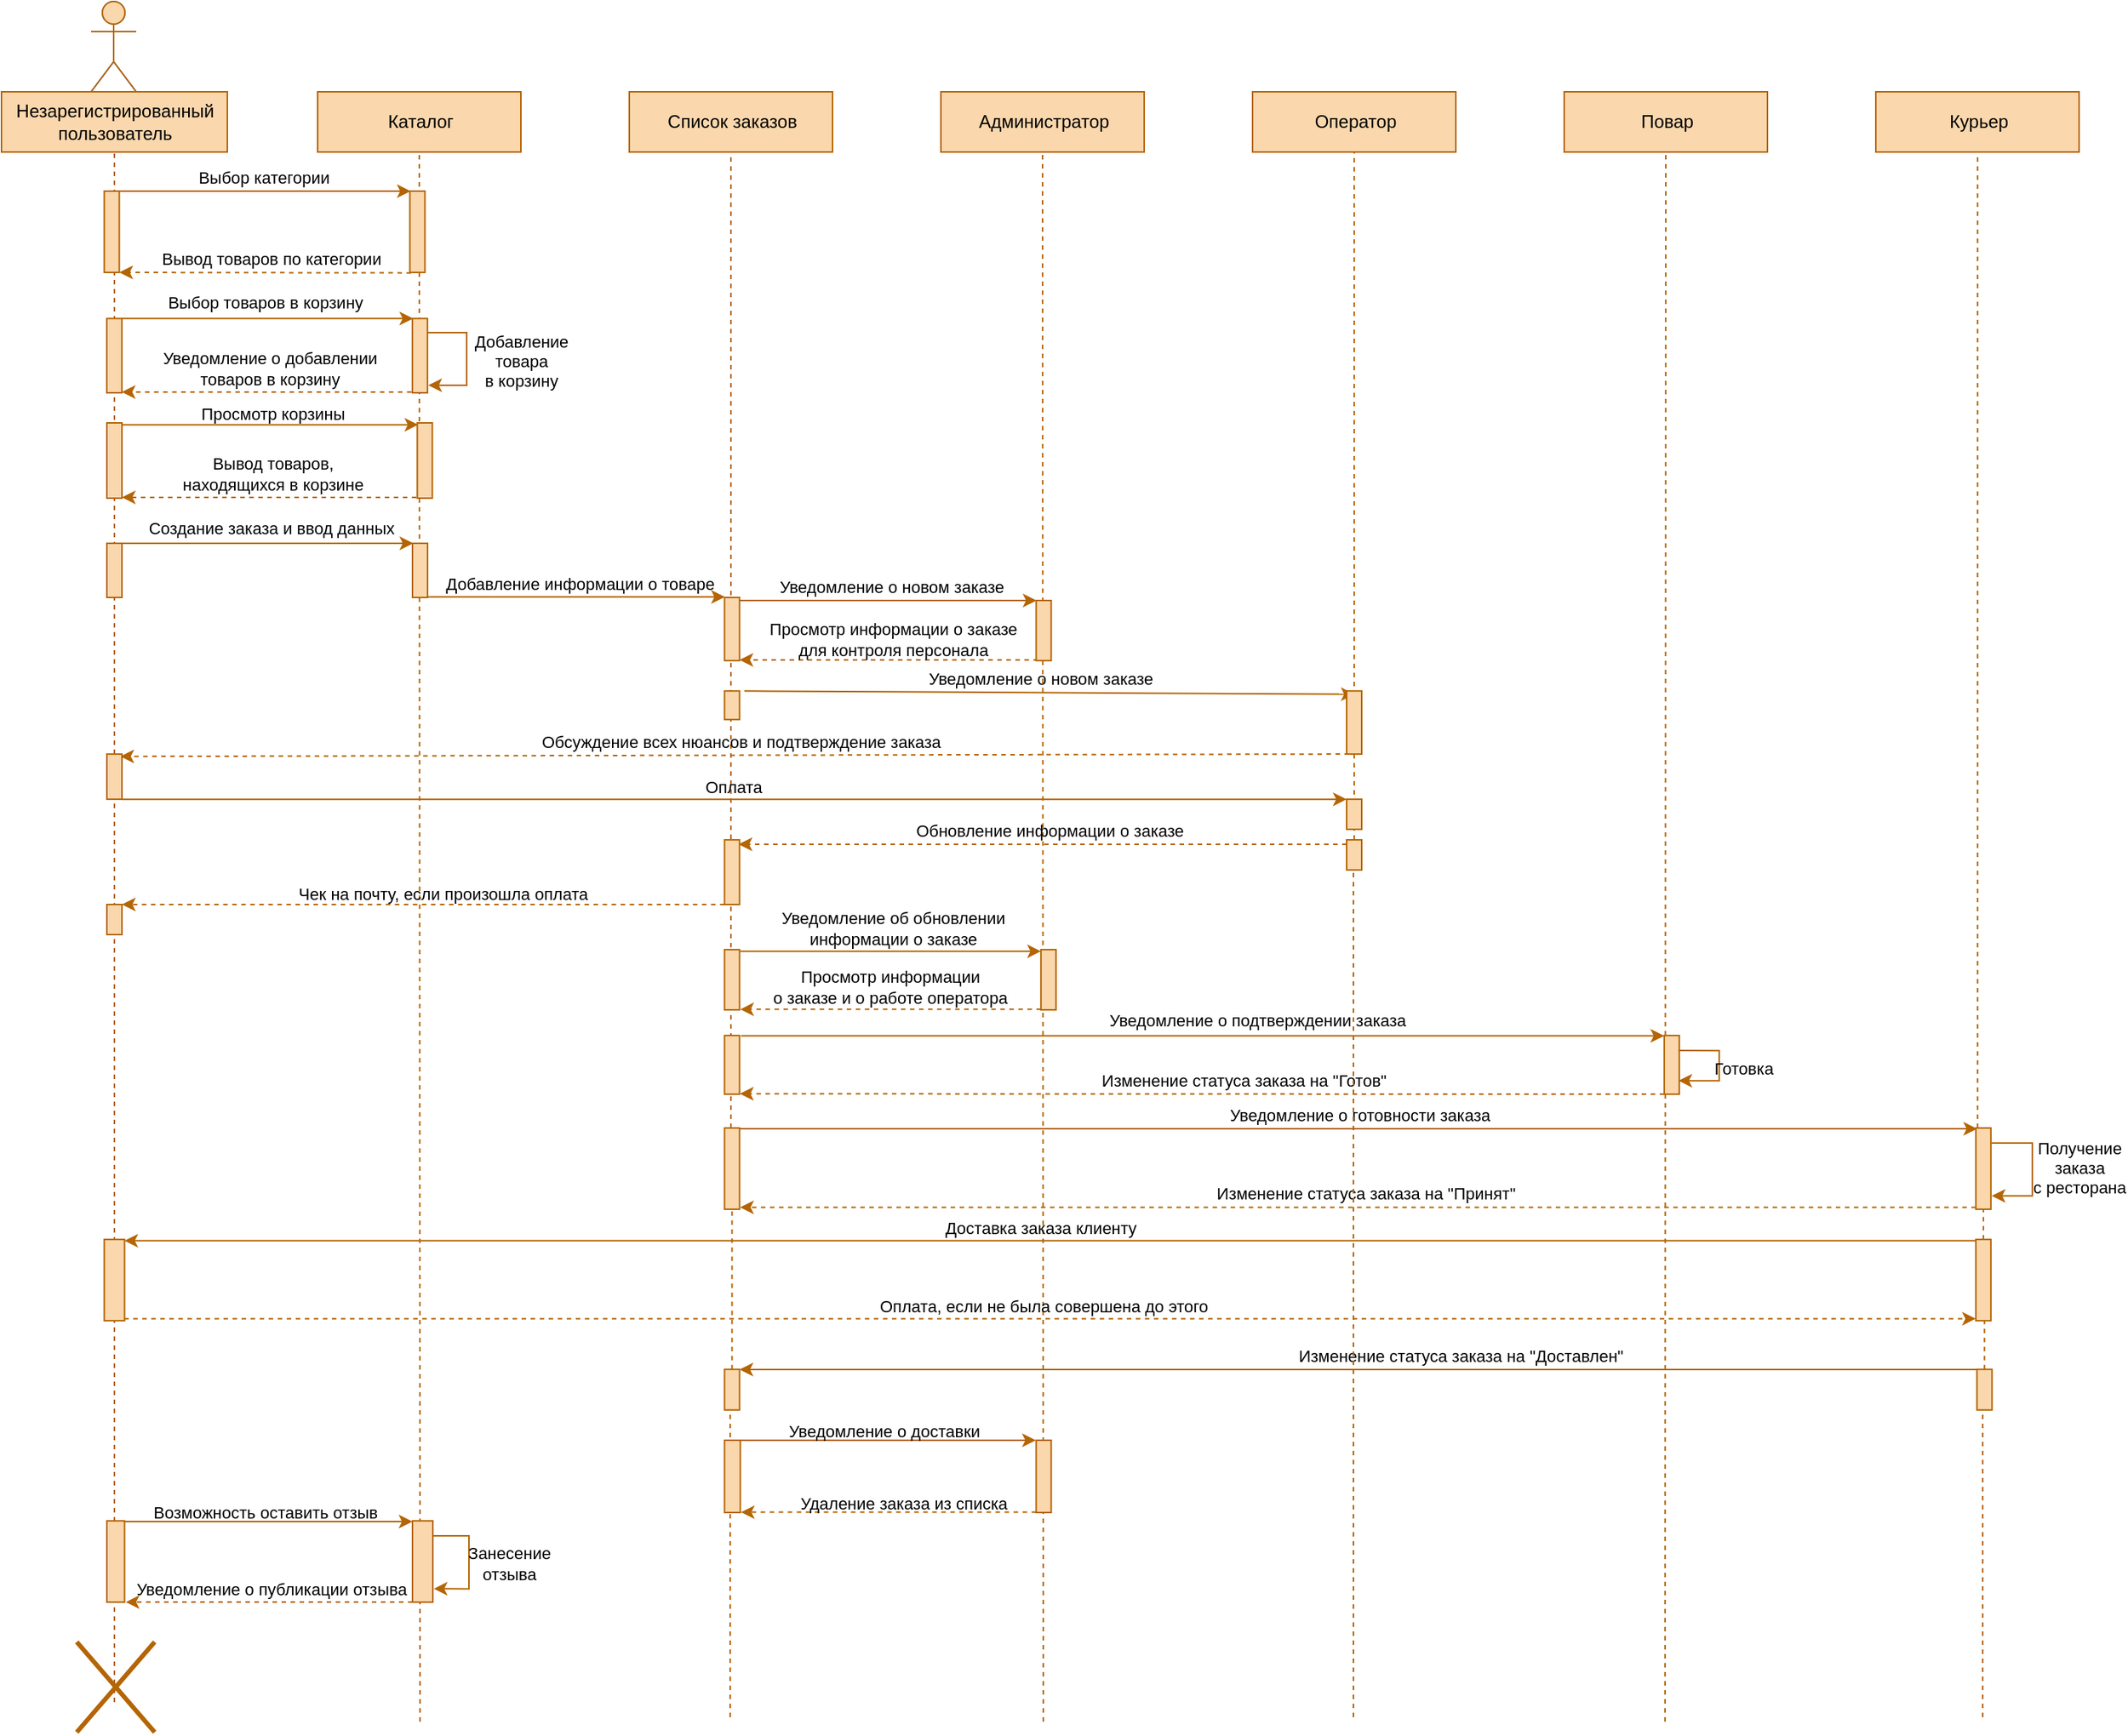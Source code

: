<mxfile version="20.7.4" type="github">
  <diagram id="RHAZrWQLRDkT96S_gRnY" name="Диаграмма2 || Доставка Суши">
    <mxGraphModel dx="2390" dy="1327" grid="0" gridSize="10" guides="1" tooltips="1" connect="1" arrows="1" fold="1" page="0" pageScale="1" pageWidth="827" pageHeight="1169" math="0" shadow="0">
      <root>
        <mxCell id="0" />
        <mxCell id="1" parent="0" />
        <mxCell id="8JBFVGu5TRE_8UB1eVMB-11" value="" style="endArrow=none;dashed=1;html=1;strokeWidth=1;rounded=0;startArrow=none;fillColor=#fad7ac;strokeColor=#b46504;" parent="1" target="-lnSjmOPSwvC8dsKI3XS-112" edge="1">
          <mxGeometry width="50" height="50" relative="1" as="geometry">
            <mxPoint x="544" y="1140" as="sourcePoint" />
            <mxPoint x="543.75" y="792" as="targetPoint" />
          </mxGeometry>
        </mxCell>
        <mxCell id="8JBFVGu5TRE_8UB1eVMB-4" value="" style="endArrow=none;dashed=1;html=1;strokeWidth=1;rounded=0;startArrow=none;fillColor=#fad7ac;strokeColor=#b46504;" parent="1" source="-lnSjmOPSwvC8dsKI3XS-112" target="-lnSjmOPSwvC8dsKI3XS-79" edge="1">
          <mxGeometry width="50" height="50" relative="1" as="geometry">
            <mxPoint x="548.93" y="1070.06" as="sourcePoint" />
            <mxPoint x="548.439" y="27.06" as="targetPoint" />
          </mxGeometry>
        </mxCell>
        <mxCell id="8JBFVGu5TRE_8UB1eVMB-5" value="" style="endArrow=none;dashed=1;html=1;strokeWidth=1;rounded=0;startArrow=none;fillColor=#fad7ac;strokeColor=#b46504;" parent="1" source="-lnSjmOPSwvC8dsKI3XS-85" target="-lnSjmOPSwvC8dsKI3XS-80" edge="1">
          <mxGeometry width="50" height="50" relative="1" as="geometry">
            <mxPoint x="1376.43" y="971.06" as="sourcePoint" />
            <mxPoint x="1376.43" y="27.06" as="targetPoint" />
          </mxGeometry>
        </mxCell>
        <mxCell id="-lnSjmOPSwvC8dsKI3XS-1" value="Незарегистрированный&lt;br&gt;пользователь" style="html=1;rounded=0;fillColor=#fad7ac;strokeColor=#b46504;" parent="1" vertex="1">
          <mxGeometry x="60" y="60" width="150" height="40" as="geometry" />
        </mxCell>
        <mxCell id="-lnSjmOPSwvC8dsKI3XS-2" value="" style="endArrow=none;dashed=1;html=1;strokeWidth=1;rounded=0;startArrow=none;fillColor=#fad7ac;strokeColor=#b46504;" parent="1" target="-lnSjmOPSwvC8dsKI3XS-1" edge="1">
          <mxGeometry width="50" height="50" relative="1" as="geometry">
            <mxPoint x="135" y="1130" as="sourcePoint" />
            <mxPoint x="134.08" y="123" as="targetPoint" />
          </mxGeometry>
        </mxCell>
        <mxCell id="-lnSjmOPSwvC8dsKI3XS-3" value="" style="shape=umlActor;verticalLabelPosition=bottom;verticalAlign=top;html=1;rounded=0;fillColor=#dae8fc;strokeColor=#6c8ebf;" parent="1" vertex="1">
          <mxGeometry x="119.5" width="30" height="60" as="geometry" />
        </mxCell>
        <mxCell id="-lnSjmOPSwvC8dsKI3XS-4" value="Каталог" style="html=1;rounded=0;fillColor=#dae8fc;strokeColor=#6c8ebf;" parent="1" vertex="1">
          <mxGeometry x="270" y="60" width="135" height="40" as="geometry" />
        </mxCell>
        <mxCell id="-lnSjmOPSwvC8dsKI3XS-5" value="" style="endArrow=none;dashed=1;html=1;strokeWidth=1;rounded=0;startArrow=none;fillColor=#fad7ac;strokeColor=#b46504;" parent="1" target="-lnSjmOPSwvC8dsKI3XS-4" edge="1">
          <mxGeometry width="50" height="50" relative="1" as="geometry">
            <mxPoint x="338" y="1143" as="sourcePoint" />
            <mxPoint x="337.08" y="123" as="targetPoint" />
          </mxGeometry>
        </mxCell>
        <mxCell id="-lnSjmOPSwvC8dsKI3XS-13" value="" style="html=1;points=[];perimeter=orthogonalPerimeter;rounded=0;fillColor=#fad7ac;strokeColor=#b46504;" parent="1" vertex="1">
          <mxGeometry x="331.25" y="126" width="10" height="54" as="geometry" />
        </mxCell>
        <mxCell id="-lnSjmOPSwvC8dsKI3XS-14" value="" style="endArrow=classic;html=1;rounded=0;fillColor=#fad7ac;strokeColor=#b46504;" parent="1" edge="1">
          <mxGeometry width="50" height="50" relative="1" as="geometry">
            <mxPoint x="138.25" y="126" as="sourcePoint" />
            <mxPoint x="331.75" y="126" as="targetPoint" />
          </mxGeometry>
        </mxCell>
        <mxCell id="-lnSjmOPSwvC8dsKI3XS-15" value="Выбор категории" style="edgeLabel;html=1;align=center;verticalAlign=middle;resizable=0;points=[];rounded=0;labelBackgroundColor=none;" parent="-lnSjmOPSwvC8dsKI3XS-14" vertex="1" connectable="0">
          <mxGeometry x="-0.217" relative="1" as="geometry">
            <mxPoint x="19" y="-9" as="offset" />
          </mxGeometry>
        </mxCell>
        <mxCell id="-lnSjmOPSwvC8dsKI3XS-16" value="" style="endArrow=classic;html=1;rounded=0;fillColor=#fad7ac;strokeColor=#b46504;dashed=1;exitX=0.075;exitY=1.006;exitDx=0;exitDy=0;exitPerimeter=0;" parent="1" edge="1" target="sTfGjPoin-vk9VNCby7z-12" source="-lnSjmOPSwvC8dsKI3XS-13">
          <mxGeometry width="50" height="50" relative="1" as="geometry">
            <mxPoint x="332.67" y="190.002" as="sourcePoint" />
            <mxPoint x="138.25" y="190.002" as="targetPoint" />
          </mxGeometry>
        </mxCell>
        <mxCell id="-lnSjmOPSwvC8dsKI3XS-17" value="Вывод товаров по категории" style="edgeLabel;html=1;align=center;verticalAlign=middle;resizable=0;points=[];rounded=0;labelBackgroundColor=none;" parent="-lnSjmOPSwvC8dsKI3XS-16" vertex="1" connectable="0">
          <mxGeometry x="-0.217" relative="1" as="geometry">
            <mxPoint x="-17" y="-9" as="offset" />
          </mxGeometry>
        </mxCell>
        <mxCell id="-lnSjmOPSwvC8dsKI3XS-18" value="Список заказов" style="html=1;rounded=0;fillColor=#fad7ac;strokeColor=#b46504;" parent="1" vertex="1">
          <mxGeometry x="477" y="60" width="135" height="40" as="geometry" />
        </mxCell>
        <mxCell id="-lnSjmOPSwvC8dsKI3XS-19" value="" style="endArrow=none;dashed=1;html=1;strokeWidth=1;rounded=0;startArrow=none;fillColor=#fad7ac;strokeColor=#b46504;" parent="1" source="-lnSjmOPSwvC8dsKI3XS-79" target="-lnSjmOPSwvC8dsKI3XS-18" edge="1">
          <mxGeometry width="50" height="50" relative="1" as="geometry">
            <mxPoint x="545" y="1143" as="sourcePoint" />
            <mxPoint x="544.08" y="123" as="targetPoint" />
          </mxGeometry>
        </mxCell>
        <mxCell id="-lnSjmOPSwvC8dsKI3XS-22" value="Оператор" style="html=1;rounded=0;fillColor=#fad7ac;strokeColor=#b46504;" parent="1" vertex="1">
          <mxGeometry x="891" y="60" width="135" height="40" as="geometry" />
        </mxCell>
        <mxCell id="-lnSjmOPSwvC8dsKI3XS-23" value="Администратор" style="html=1;rounded=0;fillColor=#fad7ac;strokeColor=#b46504;" parent="1" vertex="1">
          <mxGeometry x="684" y="60" width="135" height="40" as="geometry" />
        </mxCell>
        <mxCell id="-lnSjmOPSwvC8dsKI3XS-24" value="" style="endArrow=none;dashed=1;html=1;strokeWidth=1;rounded=0;startArrow=none;fillColor=#fad7ac;strokeColor=#b46504;" parent="1" target="-lnSjmOPSwvC8dsKI3XS-23" edge="1">
          <mxGeometry width="50" height="50" relative="1" as="geometry">
            <mxPoint x="752" y="1143" as="sourcePoint" />
            <mxPoint x="751.08" y="123" as="targetPoint" />
          </mxGeometry>
        </mxCell>
        <mxCell id="-lnSjmOPSwvC8dsKI3XS-25" value="" style="html=1;points=[];perimeter=orthogonalPerimeter;rounded=0;fillColor=#fad7ac;strokeColor=#b46504;" parent="1" vertex="1">
          <mxGeometry x="130" y="360" width="10" height="36" as="geometry" />
        </mxCell>
        <mxCell id="-lnSjmOPSwvC8dsKI3XS-26" value="" style="html=1;points=[];perimeter=orthogonalPerimeter;rounded=0;fillColor=#fad7ac;strokeColor=#b46504;" parent="1" vertex="1">
          <mxGeometry x="333" y="360" width="10" height="36" as="geometry" />
        </mxCell>
        <mxCell id="-lnSjmOPSwvC8dsKI3XS-27" value="" style="endArrow=classic;html=1;rounded=0;fillColor=#fad7ac;strokeColor=#b46504;" parent="1" edge="1">
          <mxGeometry width="50" height="50" relative="1" as="geometry">
            <mxPoint x="140" y="360" as="sourcePoint" />
            <mxPoint x="333.5" y="360" as="targetPoint" />
          </mxGeometry>
        </mxCell>
        <mxCell id="-lnSjmOPSwvC8dsKI3XS-28" value="Создание заказа и ввод данных" style="edgeLabel;html=1;align=center;verticalAlign=middle;resizable=0;points=[];rounded=0;labelBackgroundColor=none;" parent="-lnSjmOPSwvC8dsKI3XS-27" vertex="1" connectable="0">
          <mxGeometry x="-0.217" relative="1" as="geometry">
            <mxPoint x="23" y="-10" as="offset" />
          </mxGeometry>
        </mxCell>
        <mxCell id="-lnSjmOPSwvC8dsKI3XS-30" value="" style="endArrow=classic;html=1;rounded=0;fillColor=#fad7ac;strokeColor=#b46504;" parent="1" edge="1">
          <mxGeometry width="50" height="50" relative="1" as="geometry">
            <mxPoint x="343" y="395.66" as="sourcePoint" />
            <mxPoint x="540.5" y="395.66" as="targetPoint" />
          </mxGeometry>
        </mxCell>
        <mxCell id="-lnSjmOPSwvC8dsKI3XS-31" value="Добавление информации о товаре" style="edgeLabel;html=1;align=center;verticalAlign=middle;resizable=0;points=[];rounded=0;labelBackgroundColor=none;" parent="-lnSjmOPSwvC8dsKI3XS-30" vertex="1" connectable="0">
          <mxGeometry x="-0.217" relative="1" as="geometry">
            <mxPoint x="23" y="-9" as="offset" />
          </mxGeometry>
        </mxCell>
        <mxCell id="-lnSjmOPSwvC8dsKI3XS-33" value="" style="endArrow=classic;html=1;rounded=0;fillColor=#fad7ac;strokeColor=#b46504;" parent="1" edge="1">
          <mxGeometry width="50" height="50" relative="1" as="geometry">
            <mxPoint x="550" y="398.0" as="sourcePoint" />
            <mxPoint x="747.5" y="398.0" as="targetPoint" />
          </mxGeometry>
        </mxCell>
        <mxCell id="-lnSjmOPSwvC8dsKI3XS-34" value="Уведомление о новом заказе" style="edgeLabel;html=1;align=center;verticalAlign=middle;resizable=0;points=[];rounded=0;labelBackgroundColor=none;" parent="-lnSjmOPSwvC8dsKI3XS-33" vertex="1" connectable="0">
          <mxGeometry x="-0.217" relative="1" as="geometry">
            <mxPoint x="23" y="-9" as="offset" />
          </mxGeometry>
        </mxCell>
        <mxCell id="-lnSjmOPSwvC8dsKI3XS-35" value="" style="endArrow=none;dashed=1;html=1;strokeWidth=1;rounded=0;startArrow=none;fillColor=#fad7ac;strokeColor=#b46504;" parent="1" source="8JBFVGu5TRE_8UB1eVMB-1" target="-lnSjmOPSwvC8dsKI3XS-22" edge="1">
          <mxGeometry width="50" height="50" relative="1" as="geometry">
            <mxPoint x="959" y="1143" as="sourcePoint" />
            <mxPoint x="958.16" y="123" as="targetPoint" />
          </mxGeometry>
        </mxCell>
        <mxCell id="-lnSjmOPSwvC8dsKI3XS-38" value="" style="endArrow=classic;html=1;rounded=0;fillColor=#fad7ac;strokeColor=#b46504;entryX=0.136;entryY=0.032;entryDx=0;entryDy=0;entryPerimeter=0;" parent="1" edge="1">
          <mxGeometry width="50" height="50" relative="1" as="geometry">
            <mxPoint x="553.43" y="458.13" as="sourcePoint" />
            <mxPoint x="958.79" y="460.338" as="targetPoint" />
          </mxGeometry>
        </mxCell>
        <mxCell id="-lnSjmOPSwvC8dsKI3XS-39" value="Уведомление о новом заказе" style="edgeLabel;html=1;align=center;verticalAlign=middle;resizable=0;points=[];rounded=0;labelBackgroundColor=none;" parent="-lnSjmOPSwvC8dsKI3XS-38" vertex="1" connectable="0">
          <mxGeometry x="-0.217" relative="1" as="geometry">
            <mxPoint x="38" y="-9" as="offset" />
          </mxGeometry>
        </mxCell>
        <mxCell id="-lnSjmOPSwvC8dsKI3XS-40" value="" style="endArrow=classic;html=1;rounded=0;fillColor=#fad7ac;strokeColor=#b46504;entryX=0.898;entryY=0.051;entryDx=0;entryDy=0;entryPerimeter=0;dashed=1;exitX=0.16;exitY=0.999;exitDx=0;exitDy=0;exitPerimeter=0;" parent="1" source="sTfGjPoin-vk9VNCby7z-32" target="-lnSjmOPSwvC8dsKI3XS-42" edge="1">
          <mxGeometry width="50" height="50" relative="1" as="geometry">
            <mxPoint x="957.43" y="522.966" as="sourcePoint" />
            <mxPoint x="561.93" y="557.13" as="targetPoint" />
          </mxGeometry>
        </mxCell>
        <mxCell id="-lnSjmOPSwvC8dsKI3XS-41" value="Обсуждение всех нюансов и подтверждение заказа" style="edgeLabel;html=1;align=center;verticalAlign=middle;resizable=0;points=[];rounded=0;labelBackgroundColor=none;" parent="-lnSjmOPSwvC8dsKI3XS-40" vertex="1" connectable="0">
          <mxGeometry x="-0.217" relative="1" as="geometry">
            <mxPoint x="-85" y="-9" as="offset" />
          </mxGeometry>
        </mxCell>
        <mxCell id="-lnSjmOPSwvC8dsKI3XS-42" value="" style="html=1;points=[];perimeter=orthogonalPerimeter;rounded=0;fillColor=#fad7ac;strokeColor=#b46504;" parent="1" vertex="1">
          <mxGeometry x="130" y="500.07" width="10" height="30" as="geometry" />
        </mxCell>
        <mxCell id="-lnSjmOPSwvC8dsKI3XS-46" value="" style="endArrow=classic;html=1;rounded=0;fillColor=#fad7ac;strokeColor=#b46504;" parent="1" source="-lnSjmOPSwvC8dsKI3XS-42" edge="1" target="sTfGjPoin-vk9VNCby7z-33">
          <mxGeometry width="50" height="50" relative="1" as="geometry">
            <mxPoint x="710.95" y="638.126" as="sourcePoint" />
            <mxPoint x="958.23" y="558.75" as="targetPoint" />
          </mxGeometry>
        </mxCell>
        <mxCell id="-lnSjmOPSwvC8dsKI3XS-47" value="Оплата" style="edgeLabel;html=1;align=center;verticalAlign=middle;resizable=0;points=[];rounded=0;labelBackgroundColor=none;" parent="-lnSjmOPSwvC8dsKI3XS-46" vertex="1" connectable="0">
          <mxGeometry x="-0.217" relative="1" as="geometry">
            <mxPoint x="87" y="-8" as="offset" />
          </mxGeometry>
        </mxCell>
        <mxCell id="-lnSjmOPSwvC8dsKI3XS-49" value="" style="endArrow=classic;html=1;rounded=0;fillColor=#ffe6cc;strokeColor=#B46504;entryX=0.935;entryY=0.068;entryDx=0;entryDy=0;entryPerimeter=0;dashed=1;" parent="1" source="8JBFVGu5TRE_8UB1eVMB-1" target="sTfGjPoin-vk9VNCby7z-36" edge="1">
          <mxGeometry width="50" height="50" relative="1" as="geometry">
            <mxPoint x="957.43" y="561.26" as="sourcePoint" />
            <mxPoint x="553.74" y="561.26" as="targetPoint" />
          </mxGeometry>
        </mxCell>
        <mxCell id="-lnSjmOPSwvC8dsKI3XS-50" value="Обновление информации о заказе" style="edgeLabel;html=1;align=center;verticalAlign=middle;resizable=0;points=[];rounded=0;labelBackgroundColor=none;" parent="-lnSjmOPSwvC8dsKI3XS-49" vertex="1" connectable="0">
          <mxGeometry x="-0.217" relative="1" as="geometry">
            <mxPoint x="-40" y="-9" as="offset" />
          </mxGeometry>
        </mxCell>
        <mxCell id="-lnSjmOPSwvC8dsKI3XS-52" value="" style="endArrow=classic;html=1;rounded=0;fillColor=#fad7ac;strokeColor=#b46504;dashed=1;exitX=0.118;exitY=0.989;exitDx=0;exitDy=0;exitPerimeter=0;" parent="1" edge="1" target="sTfGjPoin-vk9VNCby7z-22" source="sTfGjPoin-vk9VNCby7z-21">
          <mxGeometry width="50" height="50" relative="1" as="geometry">
            <mxPoint x="745.24" y="466.252" as="sourcePoint" />
            <mxPoint x="550" y="466" as="targetPoint" />
          </mxGeometry>
        </mxCell>
        <mxCell id="-lnSjmOPSwvC8dsKI3XS-53" value="Просмотр информации о заказе&lt;br&gt;для контроля персонала" style="edgeLabel;html=1;align=center;verticalAlign=middle;resizable=0;points=[];rounded=0;labelBackgroundColor=none;" parent="-lnSjmOPSwvC8dsKI3XS-52" vertex="1" connectable="0">
          <mxGeometry x="-0.217" relative="1" as="geometry">
            <mxPoint x="-19" y="-14" as="offset" />
          </mxGeometry>
        </mxCell>
        <mxCell id="-lnSjmOPSwvC8dsKI3XS-54" value="Повар" style="html=1;rounded=0;fillColor=#fad7ac;strokeColor=#b46504;" parent="1" vertex="1">
          <mxGeometry x="1098" y="60" width="135" height="40" as="geometry" />
        </mxCell>
        <mxCell id="-lnSjmOPSwvC8dsKI3XS-55" value="Курьер" style="html=1;rounded=0;fillColor=#fad7ac;strokeColor=#b46504;" parent="1" vertex="1">
          <mxGeometry x="1305" y="60" width="135" height="40" as="geometry" />
        </mxCell>
        <mxCell id="-lnSjmOPSwvC8dsKI3XS-56" value="" style="html=1;points=[];perimeter=orthogonalPerimeter;rounded=0;fillColor=#fad7ac;strokeColor=#b46504;" parent="1" vertex="1">
          <mxGeometry x="130" y="600" width="10" height="20" as="geometry" />
        </mxCell>
        <mxCell id="-lnSjmOPSwvC8dsKI3XS-57" value="" style="endArrow=classic;html=1;rounded=0;fillColor=#fad7ac;strokeColor=#b46504;dashed=1;" parent="1" source="sTfGjPoin-vk9VNCby7z-36" target="-lnSjmOPSwvC8dsKI3XS-56" edge="1">
          <mxGeometry width="50" height="50" relative="1" as="geometry">
            <mxPoint x="548.43" y="627.06" as="sourcePoint" />
            <mxPoint x="151.41" y="511.896" as="targetPoint" />
            <Array as="points" />
          </mxGeometry>
        </mxCell>
        <mxCell id="-lnSjmOPSwvC8dsKI3XS-58" value="Чек на почту, если произошла оплата" style="edgeLabel;html=1;align=center;verticalAlign=middle;resizable=0;points=[];rounded=0;labelBackgroundColor=none;" parent="-lnSjmOPSwvC8dsKI3XS-57" vertex="1" connectable="0">
          <mxGeometry x="-0.217" relative="1" as="geometry">
            <mxPoint x="-31" y="-7" as="offset" />
          </mxGeometry>
        </mxCell>
        <mxCell id="-lnSjmOPSwvC8dsKI3XS-59" value="" style="html=1;points=[];perimeter=orthogonalPerimeter;rounded=0;fillColor=#fad7ac;strokeColor=#b46504;" parent="1" vertex="1">
          <mxGeometry x="750.43" y="630" width="10" height="40" as="geometry" />
        </mxCell>
        <mxCell id="-lnSjmOPSwvC8dsKI3XS-60" value="" style="html=1;points=[];perimeter=orthogonalPerimeter;rounded=0;fillColor=#fad7ac;strokeColor=#b46504;" parent="1" vertex="1">
          <mxGeometry x="540.25" y="630" width="10" height="40" as="geometry" />
        </mxCell>
        <mxCell id="-lnSjmOPSwvC8dsKI3XS-61" value="" style="endArrow=classic;html=1;rounded=0;fillColor=#fad7ac;strokeColor=#b46504;entryX=1.046;entryY=0.992;entryDx=0;entryDy=0;entryPerimeter=0;dashed=1;" parent="1" source="-lnSjmOPSwvC8dsKI3XS-59" target="-lnSjmOPSwvC8dsKI3XS-60" edge="1">
          <mxGeometry width="50" height="50" relative="1" as="geometry">
            <mxPoint x="966.43" y="566.724" as="sourcePoint" />
            <mxPoint x="563.76" y="566.724" as="targetPoint" />
          </mxGeometry>
        </mxCell>
        <mxCell id="-lnSjmOPSwvC8dsKI3XS-62" value="Просмотр информации &lt;br&gt;о заказе и о работе оператора" style="edgeLabel;html=1;align=center;verticalAlign=middle;resizable=0;points=[];rounded=0;labelBackgroundColor=none;" parent="-lnSjmOPSwvC8dsKI3XS-61" vertex="1" connectable="0">
          <mxGeometry x="-0.217" relative="1" as="geometry">
            <mxPoint x="-23" y="-15" as="offset" />
          </mxGeometry>
        </mxCell>
        <mxCell id="-lnSjmOPSwvC8dsKI3XS-63" value="" style="endArrow=classic;html=1;rounded=0;fillColor=#fad7ac;strokeColor=#b46504;exitX=1.046;exitY=0.027;exitDx=0;exitDy=0;exitPerimeter=0;" parent="1" source="-lnSjmOPSwvC8dsKI3XS-60" target="-lnSjmOPSwvC8dsKI3XS-59" edge="1">
          <mxGeometry width="50" height="50" relative="1" as="geometry">
            <mxPoint x="570.93" y="609.06" as="sourcePoint" />
            <mxPoint x="750.93" y="609.06" as="targetPoint" />
          </mxGeometry>
        </mxCell>
        <mxCell id="-lnSjmOPSwvC8dsKI3XS-64" value="Уведомление об обновлении &lt;br&gt;информации о заказе" style="edgeLabel;html=1;align=center;verticalAlign=middle;resizable=0;points=[];rounded=0;labelBackgroundColor=none;" parent="-lnSjmOPSwvC8dsKI3XS-63" vertex="1" connectable="0">
          <mxGeometry x="-0.217" relative="1" as="geometry">
            <mxPoint x="23" y="-15" as="offset" />
          </mxGeometry>
        </mxCell>
        <mxCell id="-lnSjmOPSwvC8dsKI3XS-65" value="" style="html=1;points=[];perimeter=orthogonalPerimeter;rounded=0;fillColor=#fad7ac;strokeColor=#b46504;" parent="1" vertex="1">
          <mxGeometry x="540.25" y="687.06" width="10" height="39" as="geometry" />
        </mxCell>
        <mxCell id="-lnSjmOPSwvC8dsKI3XS-66" value="" style="endArrow=none;dashed=1;html=1;strokeWidth=1;rounded=0;startArrow=none;fillColor=#fad7ac;strokeColor=#b46504;" parent="1" target="-lnSjmOPSwvC8dsKI3XS-54" edge="1">
          <mxGeometry width="50" height="50" relative="1" as="geometry">
            <mxPoint x="1165" y="1143" as="sourcePoint" />
            <mxPoint x="1164.91" y="123" as="targetPoint" />
          </mxGeometry>
        </mxCell>
        <mxCell id="-lnSjmOPSwvC8dsKI3XS-67" value="" style="endArrow=none;dashed=1;html=1;strokeWidth=1;rounded=0;startArrow=none;fillColor=#fad7ac;strokeColor=#b46504;" parent="1" source="-lnSjmOPSwvC8dsKI3XS-80" target="-lnSjmOPSwvC8dsKI3XS-55" edge="1">
          <mxGeometry width="50" height="50" relative="1" as="geometry">
            <mxPoint x="1372" y="1143" as="sourcePoint" />
            <mxPoint x="1371.91" y="123" as="targetPoint" />
          </mxGeometry>
        </mxCell>
        <mxCell id="-lnSjmOPSwvC8dsKI3XS-68" value="" style="html=1;points=[];perimeter=orthogonalPerimeter;rounded=0;fillColor=#fad7ac;strokeColor=#b46504;" parent="1" vertex="1">
          <mxGeometry x="1164.43" y="687.06" width="10" height="39" as="geometry" />
        </mxCell>
        <mxCell id="-lnSjmOPSwvC8dsKI3XS-69" value="" style="endArrow=classic;html=1;rounded=0;fillColor=#fad7ac;strokeColor=#b46504;exitX=1.1;exitY=0.005;exitDx=0;exitDy=0;exitPerimeter=0;" parent="1" source="-lnSjmOPSwvC8dsKI3XS-65" target="-lnSjmOPSwvC8dsKI3XS-68" edge="1">
          <mxGeometry width="50" height="50" relative="1" as="geometry">
            <mxPoint x="849.93" y="663.062" as="sourcePoint" />
            <mxPoint x="1046.47" y="663.062" as="targetPoint" />
          </mxGeometry>
        </mxCell>
        <mxCell id="-lnSjmOPSwvC8dsKI3XS-70" value="Уведомление о подтверждении заказа" style="edgeLabel;html=1;align=center;verticalAlign=middle;resizable=0;points=[];rounded=0;labelBackgroundColor=none;" parent="-lnSjmOPSwvC8dsKI3XS-69" vertex="1" connectable="0">
          <mxGeometry x="-0.217" relative="1" as="geometry">
            <mxPoint x="102" y="-11" as="offset" />
          </mxGeometry>
        </mxCell>
        <mxCell id="-lnSjmOPSwvC8dsKI3XS-71" value="" style="endArrow=classic;html=1;rounded=0;fillColor=#fad7ac;strokeColor=#b46504;edgeStyle=orthogonalEdgeStyle;" parent="1" edge="1">
          <mxGeometry width="50" height="50" relative="1" as="geometry">
            <mxPoint x="1173.93" y="697.06" as="sourcePoint" />
            <mxPoint x="1173.93" y="717.06" as="targetPoint" />
            <Array as="points">
              <mxPoint x="1173.93" y="697.06" />
              <mxPoint x="1200.93" y="697.06" />
              <mxPoint x="1200.93" y="717.06" />
            </Array>
          </mxGeometry>
        </mxCell>
        <mxCell id="-lnSjmOPSwvC8dsKI3XS-72" value="Готовка" style="edgeLabel;html=1;align=center;verticalAlign=middle;resizable=0;points=[];rounded=0;labelBackgroundColor=none;" parent="-lnSjmOPSwvC8dsKI3XS-71" vertex="1" connectable="0">
          <mxGeometry x="-0.217" relative="1" as="geometry">
            <mxPoint x="16" y="10" as="offset" />
          </mxGeometry>
        </mxCell>
        <mxCell id="-lnSjmOPSwvC8dsKI3XS-73" value="" style="endArrow=classic;html=1;rounded=0;fillColor=#fad7ac;strokeColor=#b46504;entryX=1.023;entryY=0.992;entryDx=0;entryDy=0;entryPerimeter=0;dashed=1;" parent="1" target="-lnSjmOPSwvC8dsKI3XS-65" edge="1">
          <mxGeometry width="50" height="50" relative="1" as="geometry">
            <mxPoint x="1164.43" y="726.062" as="sourcePoint" />
            <mxPoint x="967.89" y="726.062" as="targetPoint" />
          </mxGeometry>
        </mxCell>
        <mxCell id="-lnSjmOPSwvC8dsKI3XS-74" value="Изменение статуса заказа на &quot;Готов&quot;" style="edgeLabel;html=1;align=center;verticalAlign=middle;resizable=0;points=[];rounded=0;labelBackgroundColor=none;" parent="-lnSjmOPSwvC8dsKI3XS-73" vertex="1" connectable="0">
          <mxGeometry x="-0.217" relative="1" as="geometry">
            <mxPoint x="-39" y="-9" as="offset" />
          </mxGeometry>
        </mxCell>
        <mxCell id="-lnSjmOPSwvC8dsKI3XS-81" value="" style="endArrow=classic;html=1;rounded=0;fillColor=#fad7ac;strokeColor=#b46504;entryX=0.083;entryY=0.009;entryDx=0;entryDy=0;entryPerimeter=0;" parent="1" source="-lnSjmOPSwvC8dsKI3XS-79" target="-lnSjmOPSwvC8dsKI3XS-80" edge="1">
          <mxGeometry width="50" height="50" relative="1" as="geometry">
            <mxPoint x="553.43" y="788.51" as="sourcePoint" />
            <mxPoint x="958.79" y="789.662" as="targetPoint" />
          </mxGeometry>
        </mxCell>
        <mxCell id="-lnSjmOPSwvC8dsKI3XS-82" value="Уведомление о готовности заказа" style="edgeLabel;html=1;align=center;verticalAlign=middle;resizable=0;points=[];rounded=0;labelBackgroundColor=none;" parent="-lnSjmOPSwvC8dsKI3XS-81" vertex="1" connectable="0">
          <mxGeometry x="-0.217" relative="1" as="geometry">
            <mxPoint x="89" y="-9" as="offset" />
          </mxGeometry>
        </mxCell>
        <mxCell id="-lnSjmOPSwvC8dsKI3XS-83" value="" style="endArrow=classic;html=1;rounded=0;fillColor=#fad7ac;strokeColor=#b46504;entryX=1.038;entryY=0.976;entryDx=0;entryDy=0;entryPerimeter=0;dashed=1;" parent="1" source="-lnSjmOPSwvC8dsKI3XS-80" target="-lnSjmOPSwvC8dsKI3XS-79" edge="1">
          <mxGeometry width="50" height="50" relative="1" as="geometry">
            <mxPoint x="1371.2" y="823.842" as="sourcePoint" />
            <mxPoint x="967.43" y="823.336" as="targetPoint" />
          </mxGeometry>
        </mxCell>
        <mxCell id="-lnSjmOPSwvC8dsKI3XS-84" value="Изменение статуса заказа на &quot;Принят&quot;" style="edgeLabel;html=1;align=center;verticalAlign=middle;resizable=0;points=[];rounded=0;labelBackgroundColor=none;" parent="-lnSjmOPSwvC8dsKI3XS-83" vertex="1" connectable="0">
          <mxGeometry x="-0.217" relative="1" as="geometry">
            <mxPoint x="-84" y="-9" as="offset" />
          </mxGeometry>
        </mxCell>
        <mxCell id="-lnSjmOPSwvC8dsKI3XS-86" value="" style="endArrow=classic;html=1;rounded=0;fillColor=#fad7ac;strokeColor=#b46504;entryX=0.989;entryY=0.016;entryDx=0;entryDy=0;entryPerimeter=0;" parent="1" source="-lnSjmOPSwvC8dsKI3XS-85" target="-lnSjmOPSwvC8dsKI3XS-88" edge="1">
          <mxGeometry width="50" height="50" relative="1" as="geometry">
            <mxPoint x="1371.5" y="845.572" as="sourcePoint" />
            <mxPoint x="157" y="845.57" as="targetPoint" />
          </mxGeometry>
        </mxCell>
        <mxCell id="-lnSjmOPSwvC8dsKI3XS-87" value="Доставка заказа клиенту" style="edgeLabel;html=1;align=center;verticalAlign=middle;resizable=0;points=[];rounded=0;labelBackgroundColor=none;" parent="-lnSjmOPSwvC8dsKI3XS-86" vertex="1" connectable="0">
          <mxGeometry x="-0.217" relative="1" as="geometry">
            <mxPoint x="-140" y="-9" as="offset" />
          </mxGeometry>
        </mxCell>
        <mxCell id="-lnSjmOPSwvC8dsKI3XS-89" value="" style="endArrow=classic;html=1;rounded=0;fillColor=#fad7ac;strokeColor=#b46504;edgeStyle=orthogonalEdgeStyle;entryX=1.057;entryY=0.835;entryDx=0;entryDy=0;entryPerimeter=0;" parent="1" target="-lnSjmOPSwvC8dsKI3XS-80" edge="1">
          <mxGeometry width="50" height="50" relative="1" as="geometry">
            <mxPoint x="1383.93" y="758.51" as="sourcePoint" />
            <mxPoint x="1381.43" y="838.01" as="targetPoint" />
            <Array as="points">
              <mxPoint x="1381.93" y="758.51" />
              <mxPoint x="1408.93" y="758.51" />
              <mxPoint x="1408.93" y="793.51" />
            </Array>
          </mxGeometry>
        </mxCell>
        <mxCell id="-lnSjmOPSwvC8dsKI3XS-90" value="Получение &lt;br&gt;заказа &lt;br&gt;с ресторана" style="edgeLabel;html=1;align=center;verticalAlign=middle;resizable=0;points=[];rounded=0;labelBackgroundColor=none;" parent="-lnSjmOPSwvC8dsKI3XS-89" vertex="1" connectable="0">
          <mxGeometry x="-0.217" relative="1" as="geometry">
            <mxPoint x="31" y="10" as="offset" />
          </mxGeometry>
        </mxCell>
        <mxCell id="-lnSjmOPSwvC8dsKI3XS-91" value="" style="endArrow=classic;html=1;rounded=0;fillColor=#fad7ac;strokeColor=#b46504;dashed=1;exitX=0.978;exitY=0.975;exitDx=0;exitDy=0;exitPerimeter=0;" parent="1" source="-lnSjmOPSwvC8dsKI3XS-88" target="-lnSjmOPSwvC8dsKI3XS-85" edge="1">
          <mxGeometry width="50" height="50" relative="1" as="geometry">
            <mxPoint x="152.5" y="916.138" as="sourcePoint" />
            <mxPoint x="966.62" y="916.138" as="targetPoint" />
          </mxGeometry>
        </mxCell>
        <mxCell id="-lnSjmOPSwvC8dsKI3XS-92" value="Оплата, если не была совершена до этого" style="edgeLabel;html=1;align=center;verticalAlign=middle;resizable=0;points=[];rounded=0;labelBackgroundColor=none;" parent="-lnSjmOPSwvC8dsKI3XS-91" vertex="1" connectable="0">
          <mxGeometry x="-0.217" relative="1" as="geometry">
            <mxPoint x="129" y="-8" as="offset" />
          </mxGeometry>
        </mxCell>
        <mxCell id="-lnSjmOPSwvC8dsKI3XS-93" value="" style="html=1;points=[];perimeter=orthogonalPerimeter;rounded=0;fillColor=#fad7ac;strokeColor=#b46504;" parent="1" vertex="1">
          <mxGeometry x="130" y="1009.57" width="11.75" height="54" as="geometry" />
        </mxCell>
        <mxCell id="-lnSjmOPSwvC8dsKI3XS-94" value="" style="html=1;points=[];perimeter=orthogonalPerimeter;rounded=0;fillColor=#fad7ac;strokeColor=#b46504;" parent="1" vertex="1">
          <mxGeometry x="333" y="1009.57" width="13.5" height="54" as="geometry" />
        </mxCell>
        <mxCell id="-lnSjmOPSwvC8dsKI3XS-95" value="" style="endArrow=classic;html=1;rounded=0;fillColor=#fad7ac;strokeColor=#b46504;entryX=-0.001;entryY=0.008;entryDx=0;entryDy=0;entryPerimeter=0;" parent="1" source="-lnSjmOPSwvC8dsKI3XS-93" target="-lnSjmOPSwvC8dsKI3XS-94" edge="1">
          <mxGeometry width="50" height="50" relative="1" as="geometry">
            <mxPoint x="141.33" y="1022.572" as="sourcePoint" />
            <mxPoint x="333" y="1023.44" as="targetPoint" />
          </mxGeometry>
        </mxCell>
        <mxCell id="-lnSjmOPSwvC8dsKI3XS-96" value="Возможность оставить отзыв" style="edgeLabel;html=1;align=center;verticalAlign=middle;resizable=0;points=[];rounded=0;labelBackgroundColor=none;" parent="-lnSjmOPSwvC8dsKI3XS-95" vertex="1" connectable="0">
          <mxGeometry x="-0.217" relative="1" as="geometry">
            <mxPoint x="18" y="-6" as="offset" />
          </mxGeometry>
        </mxCell>
        <mxCell id="-lnSjmOPSwvC8dsKI3XS-97" value="" style="endArrow=classic;html=1;rounded=0;fillColor=#fad7ac;strokeColor=#b46504;edgeStyle=orthogonalEdgeStyle;entryX=1.047;entryY=0.835;entryDx=0;entryDy=0;entryPerimeter=0;" parent="1" source="-lnSjmOPSwvC8dsKI3XS-94" target="-lnSjmOPSwvC8dsKI3XS-94" edge="1">
          <mxGeometry width="50" height="50" relative="1" as="geometry">
            <mxPoint x="344.75" y="1031.57" as="sourcePoint" />
            <mxPoint x="345.29" y="1094.66" as="targetPoint" />
            <Array as="points">
              <mxPoint x="370.5" y="1019.57" />
              <mxPoint x="370.5" y="1054.57" />
            </Array>
          </mxGeometry>
        </mxCell>
        <mxCell id="-lnSjmOPSwvC8dsKI3XS-98" value="Занесение &lt;br&gt;отзыва" style="edgeLabel;html=1;align=center;verticalAlign=middle;resizable=0;points=[];rounded=0;labelBackgroundColor=none;" parent="-lnSjmOPSwvC8dsKI3XS-97" vertex="1" connectable="0">
          <mxGeometry x="-0.217" relative="1" as="geometry">
            <mxPoint x="26" y="10" as="offset" />
          </mxGeometry>
        </mxCell>
        <mxCell id="-lnSjmOPSwvC8dsKI3XS-99" value="" style="endArrow=classic;html=1;rounded=0;fillColor=#fad7ac;strokeColor=#b46504;dashed=1;entryX=1.065;entryY=0.999;entryDx=0;entryDy=0;entryPerimeter=0;" parent="1" source="-lnSjmOPSwvC8dsKI3XS-94" target="-lnSjmOPSwvC8dsKI3XS-93" edge="1">
          <mxGeometry width="50" height="50" relative="1" as="geometry">
            <mxPoint x="333" y="1076.17" as="sourcePoint" />
            <mxPoint x="140.5" y="1076.17" as="targetPoint" />
          </mxGeometry>
        </mxCell>
        <mxCell id="-lnSjmOPSwvC8dsKI3XS-100" value="Уведомление о публикации отзыва" style="edgeLabel;html=1;align=center;verticalAlign=middle;resizable=0;points=[];rounded=0;labelBackgroundColor=none;" parent="-lnSjmOPSwvC8dsKI3XS-99" vertex="1" connectable="0">
          <mxGeometry x="-0.217" relative="1" as="geometry">
            <mxPoint x="-20" y="-9" as="offset" />
          </mxGeometry>
        </mxCell>
        <mxCell id="-lnSjmOPSwvC8dsKI3XS-105" value="" style="html=1;points=[];perimeter=orthogonalPerimeter;rounded=0;fillColor=#fad7ac;strokeColor=#b46504;" parent="1" vertex="1">
          <mxGeometry x="747.25" y="956" width="10" height="48" as="geometry" />
        </mxCell>
        <mxCell id="-lnSjmOPSwvC8dsKI3XS-106" value="" style="html=1;points=[];perimeter=orthogonalPerimeter;rounded=0;fillColor=#fad7ac;strokeColor=#b46504;" parent="1" vertex="1">
          <mxGeometry x="540.25" y="956" width="10.5" height="48" as="geometry" />
        </mxCell>
        <mxCell id="-lnSjmOPSwvC8dsKI3XS-107" value="" style="endArrow=classic;html=1;rounded=0;fillColor=#fad7ac;strokeColor=#b46504;dashed=1;entryX=1.039;entryY=0.996;entryDx=0;entryDy=0;entryPerimeter=0;" parent="1" source="-lnSjmOPSwvC8dsKI3XS-105" target="-lnSjmOPSwvC8dsKI3XS-106" edge="1">
          <mxGeometry width="50" height="50" relative="1" as="geometry">
            <mxPoint x="749.93" y="997.574" as="sourcePoint" />
            <mxPoint x="553.43" y="997.574" as="targetPoint" />
          </mxGeometry>
        </mxCell>
        <mxCell id="-lnSjmOPSwvC8dsKI3XS-108" value="Удаление заказа из списка" style="edgeLabel;html=1;align=center;verticalAlign=middle;resizable=0;points=[];rounded=0;labelBackgroundColor=none;" parent="-lnSjmOPSwvC8dsKI3XS-107" vertex="1" connectable="0">
          <mxGeometry x="-0.217" relative="1" as="geometry">
            <mxPoint x="-12" y="-6" as="offset" />
          </mxGeometry>
        </mxCell>
        <mxCell id="-lnSjmOPSwvC8dsKI3XS-109" value="" style="endArrow=classic;html=1;rounded=0;fillColor=#fad7ac;strokeColor=#b46504;entryX=-0.022;entryY=0;entryDx=0;entryDy=0;entryPerimeter=0;" parent="1" source="-lnSjmOPSwvC8dsKI3XS-106" target="-lnSjmOPSwvC8dsKI3XS-105" edge="1">
          <mxGeometry width="50" height="50" relative="1" as="geometry">
            <mxPoint x="553.43" y="979.572" as="sourcePoint" />
            <mxPoint x="744.667" y="979.572" as="targetPoint" />
          </mxGeometry>
        </mxCell>
        <mxCell id="-lnSjmOPSwvC8dsKI3XS-110" value="Уведомление о доставки" style="edgeLabel;html=1;align=center;verticalAlign=middle;resizable=0;points=[];rounded=0;labelBackgroundColor=none;" parent="-lnSjmOPSwvC8dsKI3XS-109" vertex="1" connectable="0">
          <mxGeometry x="-0.217" relative="1" as="geometry">
            <mxPoint x="18" y="-6" as="offset" />
          </mxGeometry>
        </mxCell>
        <mxCell id="-lnSjmOPSwvC8dsKI3XS-111" value="" style="shape=umlDestroy;whiteSpace=wrap;html=1;strokeWidth=3;labelBackgroundColor=default;rounded=0;fillColor=#fad7ac;strokeColor=#b46504;" parent="1" vertex="1">
          <mxGeometry x="110" y="1090" width="51.75" height="60" as="geometry" />
        </mxCell>
        <mxCell id="-lnSjmOPSwvC8dsKI3XS-113" value="" style="endArrow=classic;html=1;rounded=0;fillColor=#fad7ac;strokeColor=#b46504;exitX=0.006;exitY=0.005;exitDx=0;exitDy=0;exitPerimeter=0;" parent="1" source="-lnSjmOPSwvC8dsKI3XS-115" target="-lnSjmOPSwvC8dsKI3XS-112" edge="1">
          <mxGeometry width="50" height="50" relative="1" as="geometry">
            <mxPoint x="1377.68" y="946.86" as="sourcePoint" />
            <mxPoint x="1175.18" y="948.972" as="targetPoint" />
          </mxGeometry>
        </mxCell>
        <mxCell id="-lnSjmOPSwvC8dsKI3XS-114" value="Изменение статуса заказа на &quot;Доставлен&quot;" style="edgeLabel;html=1;align=center;verticalAlign=middle;resizable=0;points=[];rounded=0;labelBackgroundColor=none;" parent="-lnSjmOPSwvC8dsKI3XS-113" vertex="1" connectable="0">
          <mxGeometry x="-0.217" relative="1" as="geometry">
            <mxPoint x="-21" y="-9" as="offset" />
          </mxGeometry>
        </mxCell>
        <mxCell id="-lnSjmOPSwvC8dsKI3XS-115" value="" style="html=1;points=[];perimeter=orthogonalPerimeter;rounded=0;fillColor=#fad7ac;strokeColor=#b46504;" parent="1" vertex="1">
          <mxGeometry x="1372.18" y="908.86" width="10" height="27" as="geometry" />
        </mxCell>
        <mxCell id="-lnSjmOPSwvC8dsKI3XS-116" value="" style="endArrow=none;dashed=1;html=1;strokeWidth=1;rounded=0;startArrow=none;fillColor=#ffe6cc;strokeColor=#B46504;" parent="1" target="-lnSjmOPSwvC8dsKI3XS-115" edge="1">
          <mxGeometry width="50" height="50" relative="1" as="geometry">
            <mxPoint x="1376" y="1140" as="sourcePoint" />
            <mxPoint x="1371.241" y="-2" as="targetPoint" />
            <Array as="points">
              <mxPoint x="1376" y="990" />
            </Array>
          </mxGeometry>
        </mxCell>
        <mxCell id="sTfGjPoin-vk9VNCby7z-1" value="" style="shape=umlActor;verticalLabelPosition=bottom;verticalAlign=top;html=1;rounded=0;fillColor=#fad7ac;strokeColor=#b46504;" parent="1" vertex="1">
          <mxGeometry x="119.5" width="30" height="60" as="geometry" />
        </mxCell>
        <mxCell id="sTfGjPoin-vk9VNCby7z-2" value="Каталог" style="html=1;rounded=0;fillColor=#fad7ac;strokeColor=#b46504;" parent="1" vertex="1">
          <mxGeometry x="270" y="60" width="135" height="40" as="geometry" />
        </mxCell>
        <mxCell id="sTfGjPoin-vk9VNCby7z-12" value="&lt;span style=&quot;color: rgba(0, 0, 0, 0); font-family: monospace; font-size: 0px; text-align: start;&quot;&gt;%3CmxGraphModel%3E%3Croot%3E%3CmxCell%20id%3D%220%22%2F%3E%3CmxCell%20id%3D%221%22%20parent%3D%220%22%2F%3E%3CmxCell%20id%3D%222%22%20value%3D%22%22%20style%3D%22html%3D1%3Bpoints%3D%5B%5D%3Bperimeter%3DorthogonalPerimeter%3B%22%20vertex%3D%221%22%20parent%3D%221%22%3E%3CmxGeometry%20x%3D%2275%22%20y%3D%22280%22%20width%3D%2210%22%20height%3D%2240%22%20as%3D%22geometry%22%2F%3E%3C%2FmxCell%3E%3C%2Froot%3E%3C%2FmxGraphModel%3E&lt;/span&gt;" style="html=1;points=[];perimeter=orthogonalPerimeter;rounded=0;fillColor=#fad7ac;strokeColor=#b46504;" parent="1" vertex="1">
          <mxGeometry x="128.25" y="126" width="10" height="54" as="geometry" />
        </mxCell>
        <mxCell id="sTfGjPoin-vk9VNCby7z-21" value="" style="html=1;points=[];perimeter=orthogonalPerimeter;rounded=0;fillColor=#fad7ac;strokeColor=#b46504;" parent="1" vertex="1">
          <mxGeometry x="747.25" y="398" width="10" height="39.94" as="geometry" />
        </mxCell>
        <mxCell id="sTfGjPoin-vk9VNCby7z-22" value="" style="html=1;points=[];perimeter=orthogonalPerimeter;rounded=0;fillColor=#fad7ac;strokeColor=#b46504;" parent="1" vertex="1">
          <mxGeometry x="540.25" y="396" width="10" height="41.94" as="geometry" />
        </mxCell>
        <mxCell id="sTfGjPoin-vk9VNCby7z-31" value="" style="html=1;points=[];perimeter=orthogonalPerimeter;rounded=0;fillColor=#fad7ac;strokeColor=#b46504;" parent="1" vertex="1">
          <mxGeometry x="540.25" y="458.13" width="10" height="19" as="geometry" />
        </mxCell>
        <mxCell id="sTfGjPoin-vk9VNCby7z-32" value="" style="html=1;points=[];perimeter=orthogonalPerimeter;rounded=0;fillColor=#fad7ac;strokeColor=#b46504;" parent="1" vertex="1">
          <mxGeometry x="953.5" y="458.13" width="10" height="41.94" as="geometry" />
        </mxCell>
        <mxCell id="sTfGjPoin-vk9VNCby7z-33" value="" style="html=1;points=[];perimeter=orthogonalPerimeter;rounded=0;fillColor=#fad7ac;strokeColor=#b46504;" parent="1" vertex="1">
          <mxGeometry x="953.5" y="530.07" width="10" height="20" as="geometry" />
        </mxCell>
        <mxCell id="sTfGjPoin-vk9VNCby7z-36" value="" style="html=1;points=[];perimeter=orthogonalPerimeter;rounded=0;fillColor=#fad7ac;strokeColor=#b46504;" parent="1" vertex="1">
          <mxGeometry x="540.25" y="557.06" width="10" height="42.94" as="geometry" />
        </mxCell>
        <mxCell id="8JBFVGu5TRE_8UB1eVMB-1" value="" style="html=1;points=[];perimeter=orthogonalPerimeter;rounded=0;fillColor=#fad7ac;strokeColor=#b46504;" parent="1" vertex="1">
          <mxGeometry x="953.5" y="557.06" width="10" height="20" as="geometry" />
        </mxCell>
        <mxCell id="8JBFVGu5TRE_8UB1eVMB-3" value="" style="endArrow=none;dashed=1;html=1;strokeWidth=1;rounded=0;startArrow=none;fillColor=#fad7ac;strokeColor=#b46504;" parent="1" target="8JBFVGu5TRE_8UB1eVMB-1" edge="1">
          <mxGeometry width="50" height="50" relative="1" as="geometry">
            <mxPoint x="958" y="1140" as="sourcePoint" />
            <mxPoint x="957.259" y="-2" as="targetPoint" />
          </mxGeometry>
        </mxCell>
        <mxCell id="-lnSjmOPSwvC8dsKI3XS-79" value="" style="html=1;points=[];perimeter=orthogonalPerimeter;rounded=0;fillColor=#fad7ac;strokeColor=#b46504;" parent="1" vertex="1">
          <mxGeometry x="540.25" y="748.51" width="10" height="54" as="geometry" />
        </mxCell>
        <mxCell id="-lnSjmOPSwvC8dsKI3XS-80" value="" style="html=1;points=[];perimeter=orthogonalPerimeter;rounded=0;fillColor=#fad7ac;strokeColor=#b46504;" parent="1" vertex="1">
          <mxGeometry x="1371.43" y="748.51" width="10" height="54" as="geometry" />
        </mxCell>
        <mxCell id="-lnSjmOPSwvC8dsKI3XS-85" value="" style="html=1;points=[];perimeter=orthogonalPerimeter;rounded=0;fillColor=#fad7ac;strokeColor=#b46504;" parent="1" vertex="1">
          <mxGeometry x="1371.43" y="822.57" width="10" height="54" as="geometry" />
        </mxCell>
        <mxCell id="8JBFVGu5TRE_8UB1eVMB-8" value="" style="endArrow=none;dashed=1;html=1;strokeWidth=1;rounded=0;startArrow=none;fillColor=#fad7ac;strokeColor=#b46504;" parent="1" source="-lnSjmOPSwvC8dsKI3XS-115" target="-lnSjmOPSwvC8dsKI3XS-85" edge="1">
          <mxGeometry width="50" height="50" relative="1" as="geometry">
            <mxPoint x="1376.43" y="971.06" as="sourcePoint" />
            <mxPoint x="1376.43" y="821.06" as="targetPoint" />
          </mxGeometry>
        </mxCell>
        <mxCell id="-lnSjmOPSwvC8dsKI3XS-88" value="" style="html=1;points=[];perimeter=orthogonalPerimeter;rounded=0;fillColor=#fad7ac;strokeColor=#b46504;" parent="1" vertex="1">
          <mxGeometry x="128.25" y="822.57" width="13.5" height="54" as="geometry" />
        </mxCell>
        <mxCell id="-lnSjmOPSwvC8dsKI3XS-112" value="" style="html=1;points=[];perimeter=orthogonalPerimeter;rounded=0;fillColor=#fad7ac;strokeColor=#b46504;" parent="1" vertex="1">
          <mxGeometry x="540.25" y="908.86" width="10" height="27" as="geometry" />
        </mxCell>
        <mxCell id="J6mQ58Ihwh4iGwgKDfFn-1" value="" style="html=1;points=[];perimeter=orthogonalPerimeter;rounded=0;fillColor=#fad7ac;strokeColor=#b46504;" vertex="1" parent="1">
          <mxGeometry x="332.93" y="210.65" width="10" height="49.35" as="geometry" />
        </mxCell>
        <mxCell id="J6mQ58Ihwh4iGwgKDfFn-2" value="" style="endArrow=classic;html=1;rounded=0;fillColor=#fad7ac;strokeColor=#b46504;" edge="1" parent="1">
          <mxGeometry width="50" height="50" relative="1" as="geometry">
            <mxPoint x="139.93" y="210.65" as="sourcePoint" />
            <mxPoint x="333.43" y="210.65" as="targetPoint" />
          </mxGeometry>
        </mxCell>
        <mxCell id="J6mQ58Ihwh4iGwgKDfFn-3" value="Выбор товаров в корзину" style="edgeLabel;html=1;align=center;verticalAlign=middle;resizable=0;points=[];rounded=0;labelBackgroundColor=none;" vertex="1" connectable="0" parent="J6mQ58Ihwh4iGwgKDfFn-2">
          <mxGeometry x="-0.217" relative="1" as="geometry">
            <mxPoint x="19" y="-11" as="offset" />
          </mxGeometry>
        </mxCell>
        <mxCell id="J6mQ58Ihwh4iGwgKDfFn-4" value="" style="endArrow=classic;html=1;rounded=0;fillColor=#fad7ac;strokeColor=#b46504;dashed=1;exitX=-0.06;exitY=0.989;exitDx=0;exitDy=0;exitPerimeter=0;" edge="1" parent="1" source="J6mQ58Ihwh4iGwgKDfFn-1" target="J6mQ58Ihwh4iGwgKDfFn-8">
          <mxGeometry width="50" height="50" relative="1" as="geometry">
            <mxPoint x="332.43" y="290.82" as="sourcePoint" />
            <mxPoint x="139.93" y="290.82" as="targetPoint" />
          </mxGeometry>
        </mxCell>
        <mxCell id="J6mQ58Ihwh4iGwgKDfFn-5" value="Уведомление о добавлении &lt;br&gt;товаров в корзину" style="edgeLabel;html=1;align=center;verticalAlign=middle;resizable=0;points=[];rounded=0;labelBackgroundColor=none;" vertex="1" connectable="0" parent="J6mQ58Ihwh4iGwgKDfFn-4">
          <mxGeometry x="-0.217" relative="1" as="geometry">
            <mxPoint x="-19" y="-16" as="offset" />
          </mxGeometry>
        </mxCell>
        <mxCell id="J6mQ58Ihwh4iGwgKDfFn-6" value="" style="endArrow=classic;html=1;rounded=0;fillColor=#fad7ac;strokeColor=#b46504;edgeStyle=orthogonalEdgeStyle;entryX=1.054;entryY=0.89;entryDx=0;entryDy=0;entryPerimeter=0;" edge="1" parent="1" source="J6mQ58Ihwh4iGwgKDfFn-1" target="J6mQ58Ihwh4iGwgKDfFn-1">
          <mxGeometry width="50" height="50" relative="1" as="geometry">
            <mxPoint x="150.26" y="117.83" as="sourcePoint" />
            <mxPoint x="351.43" y="282.65" as="targetPoint" />
            <Array as="points">
              <mxPoint x="369" y="220" />
              <mxPoint x="369" y="255" />
              <mxPoint x="344" y="255" />
            </Array>
          </mxGeometry>
        </mxCell>
        <mxCell id="J6mQ58Ihwh4iGwgKDfFn-7" value="Добавление &lt;br&gt;товара &lt;br&gt;в корзину" style="edgeLabel;html=1;align=center;verticalAlign=middle;resizable=0;points=[];rounded=0;labelBackgroundColor=none;" vertex="1" connectable="0" parent="J6mQ58Ihwh4iGwgKDfFn-6">
          <mxGeometry x="-0.217" relative="1" as="geometry">
            <mxPoint x="36" y="11" as="offset" />
          </mxGeometry>
        </mxCell>
        <mxCell id="J6mQ58Ihwh4iGwgKDfFn-8" value="&lt;span style=&quot;color: rgba(0, 0, 0, 0); font-family: monospace; font-size: 0px; text-align: start;&quot;&gt;%3CmxGraphModel%3E%3Croot%3E%3CmxCell%20id%3D%220%22%2F%3E%3CmxCell%20id%3D%221%22%20parent%3D%220%22%2F%3E%3CmxCell%20id%3D%222%22%20value%3D%22%22%20style%3D%22html%3D1%3Bpoints%3D%5B%5D%3Bperimeter%3DorthogonalPerimeter%3B%22%20vertex%3D%221%22%20parent%3D%221%22%3E%3CmxGeometry%20x%3D%2275%22%20y%3D%22280%22%20width%3D%2210%22%20height%3D%2240%22%20as%3D%22geometry%22%2F%3E%3C%2FmxCell%3E%3C%2Froot%3E%3C%2FmxGraphModel%3E&lt;/span&gt;" style="html=1;points=[];perimeter=orthogonalPerimeter;rounded=0;fillColor=#fad7ac;strokeColor=#b46504;" vertex="1" parent="1">
          <mxGeometry x="129.93" y="210.65" width="10" height="49.35" as="geometry" />
        </mxCell>
        <mxCell id="J6mQ58Ihwh4iGwgKDfFn-10" value="" style="html=1;points=[];perimeter=orthogonalPerimeter;rounded=0;fillColor=#fad7ac;strokeColor=#b46504;" vertex="1" parent="1">
          <mxGeometry x="336.18" y="280" width="10" height="50" as="geometry" />
        </mxCell>
        <mxCell id="J6mQ58Ihwh4iGwgKDfFn-11" value="" style="endArrow=classic;html=1;rounded=0;fillColor=#fad7ac;strokeColor=#b46504;entryX=0.062;entryY=0.024;entryDx=0;entryDy=0;entryPerimeter=0;" edge="1" parent="1" source="J6mQ58Ihwh4iGwgKDfFn-17" target="J6mQ58Ihwh4iGwgKDfFn-10">
          <mxGeometry width="50" height="50" relative="1" as="geometry">
            <mxPoint x="143.18" y="270" as="sourcePoint" />
            <mxPoint x="336.68" y="270" as="targetPoint" />
          </mxGeometry>
        </mxCell>
        <mxCell id="J6mQ58Ihwh4iGwgKDfFn-12" value="Просмотр корзины" style="edgeLabel;html=1;align=center;verticalAlign=middle;resizable=0;points=[];rounded=0;labelBackgroundColor=none;" vertex="1" connectable="0" parent="J6mQ58Ihwh4iGwgKDfFn-11">
          <mxGeometry x="-0.217" relative="1" as="geometry">
            <mxPoint x="23" y="-7" as="offset" />
          </mxGeometry>
        </mxCell>
        <mxCell id="J6mQ58Ihwh4iGwgKDfFn-13" value="" style="endArrow=classic;html=1;rounded=0;fillColor=#fad7ac;strokeColor=#b46504;dashed=1;exitX=-0.06;exitY=0.989;exitDx=0;exitDy=0;exitPerimeter=0;" edge="1" parent="1" source="J6mQ58Ihwh4iGwgKDfFn-10" target="J6mQ58Ihwh4iGwgKDfFn-17">
          <mxGeometry width="50" height="50" relative="1" as="geometry">
            <mxPoint x="335.68" y="350.17" as="sourcePoint" />
            <mxPoint x="143.18" y="350.17" as="targetPoint" />
          </mxGeometry>
        </mxCell>
        <mxCell id="J6mQ58Ihwh4iGwgKDfFn-14" value="Вывод товаров, &lt;br&gt;находящихся в корзине" style="edgeLabel;html=1;align=center;verticalAlign=middle;resizable=0;points=[];rounded=0;labelBackgroundColor=none;" vertex="1" connectable="0" parent="J6mQ58Ihwh4iGwgKDfFn-13">
          <mxGeometry x="-0.217" relative="1" as="geometry">
            <mxPoint x="-19" y="-16" as="offset" />
          </mxGeometry>
        </mxCell>
        <mxCell id="J6mQ58Ihwh4iGwgKDfFn-17" value="&lt;span style=&quot;color: rgba(0, 0, 0, 0); font-family: monospace; font-size: 0px; text-align: start;&quot;&gt;%3CmxGraphModel%3E%3Croot%3E%3CmxCell%20id%3D%220%22%2F%3E%3CmxCell%20id%3D%221%22%20parent%3D%220%22%2F%3E%3CmxCell%20id%3D%222%22%20value%3D%22%22%20style%3D%22html%3D1%3Bpoints%3D%5B%5D%3Bperimeter%3DorthogonalPerimeter%3B%22%20vertex%3D%221%22%20parent%3D%221%22%3E%3CmxGeometry%20x%3D%2275%22%20y%3D%22280%22%20width%3D%2210%22%20height%3D%2240%22%20as%3D%22geometry%22%2F%3E%3C%2FmxCell%3E%3C%2Froot%3E%3C%2FmxGraphModel%3E&lt;/span&gt;" style="html=1;points=[];perimeter=orthogonalPerimeter;rounded=0;fillColor=#fad7ac;strokeColor=#b46504;" vertex="1" parent="1">
          <mxGeometry x="130" y="280" width="10" height="50" as="geometry" />
        </mxCell>
      </root>
    </mxGraphModel>
  </diagram>
</mxfile>
